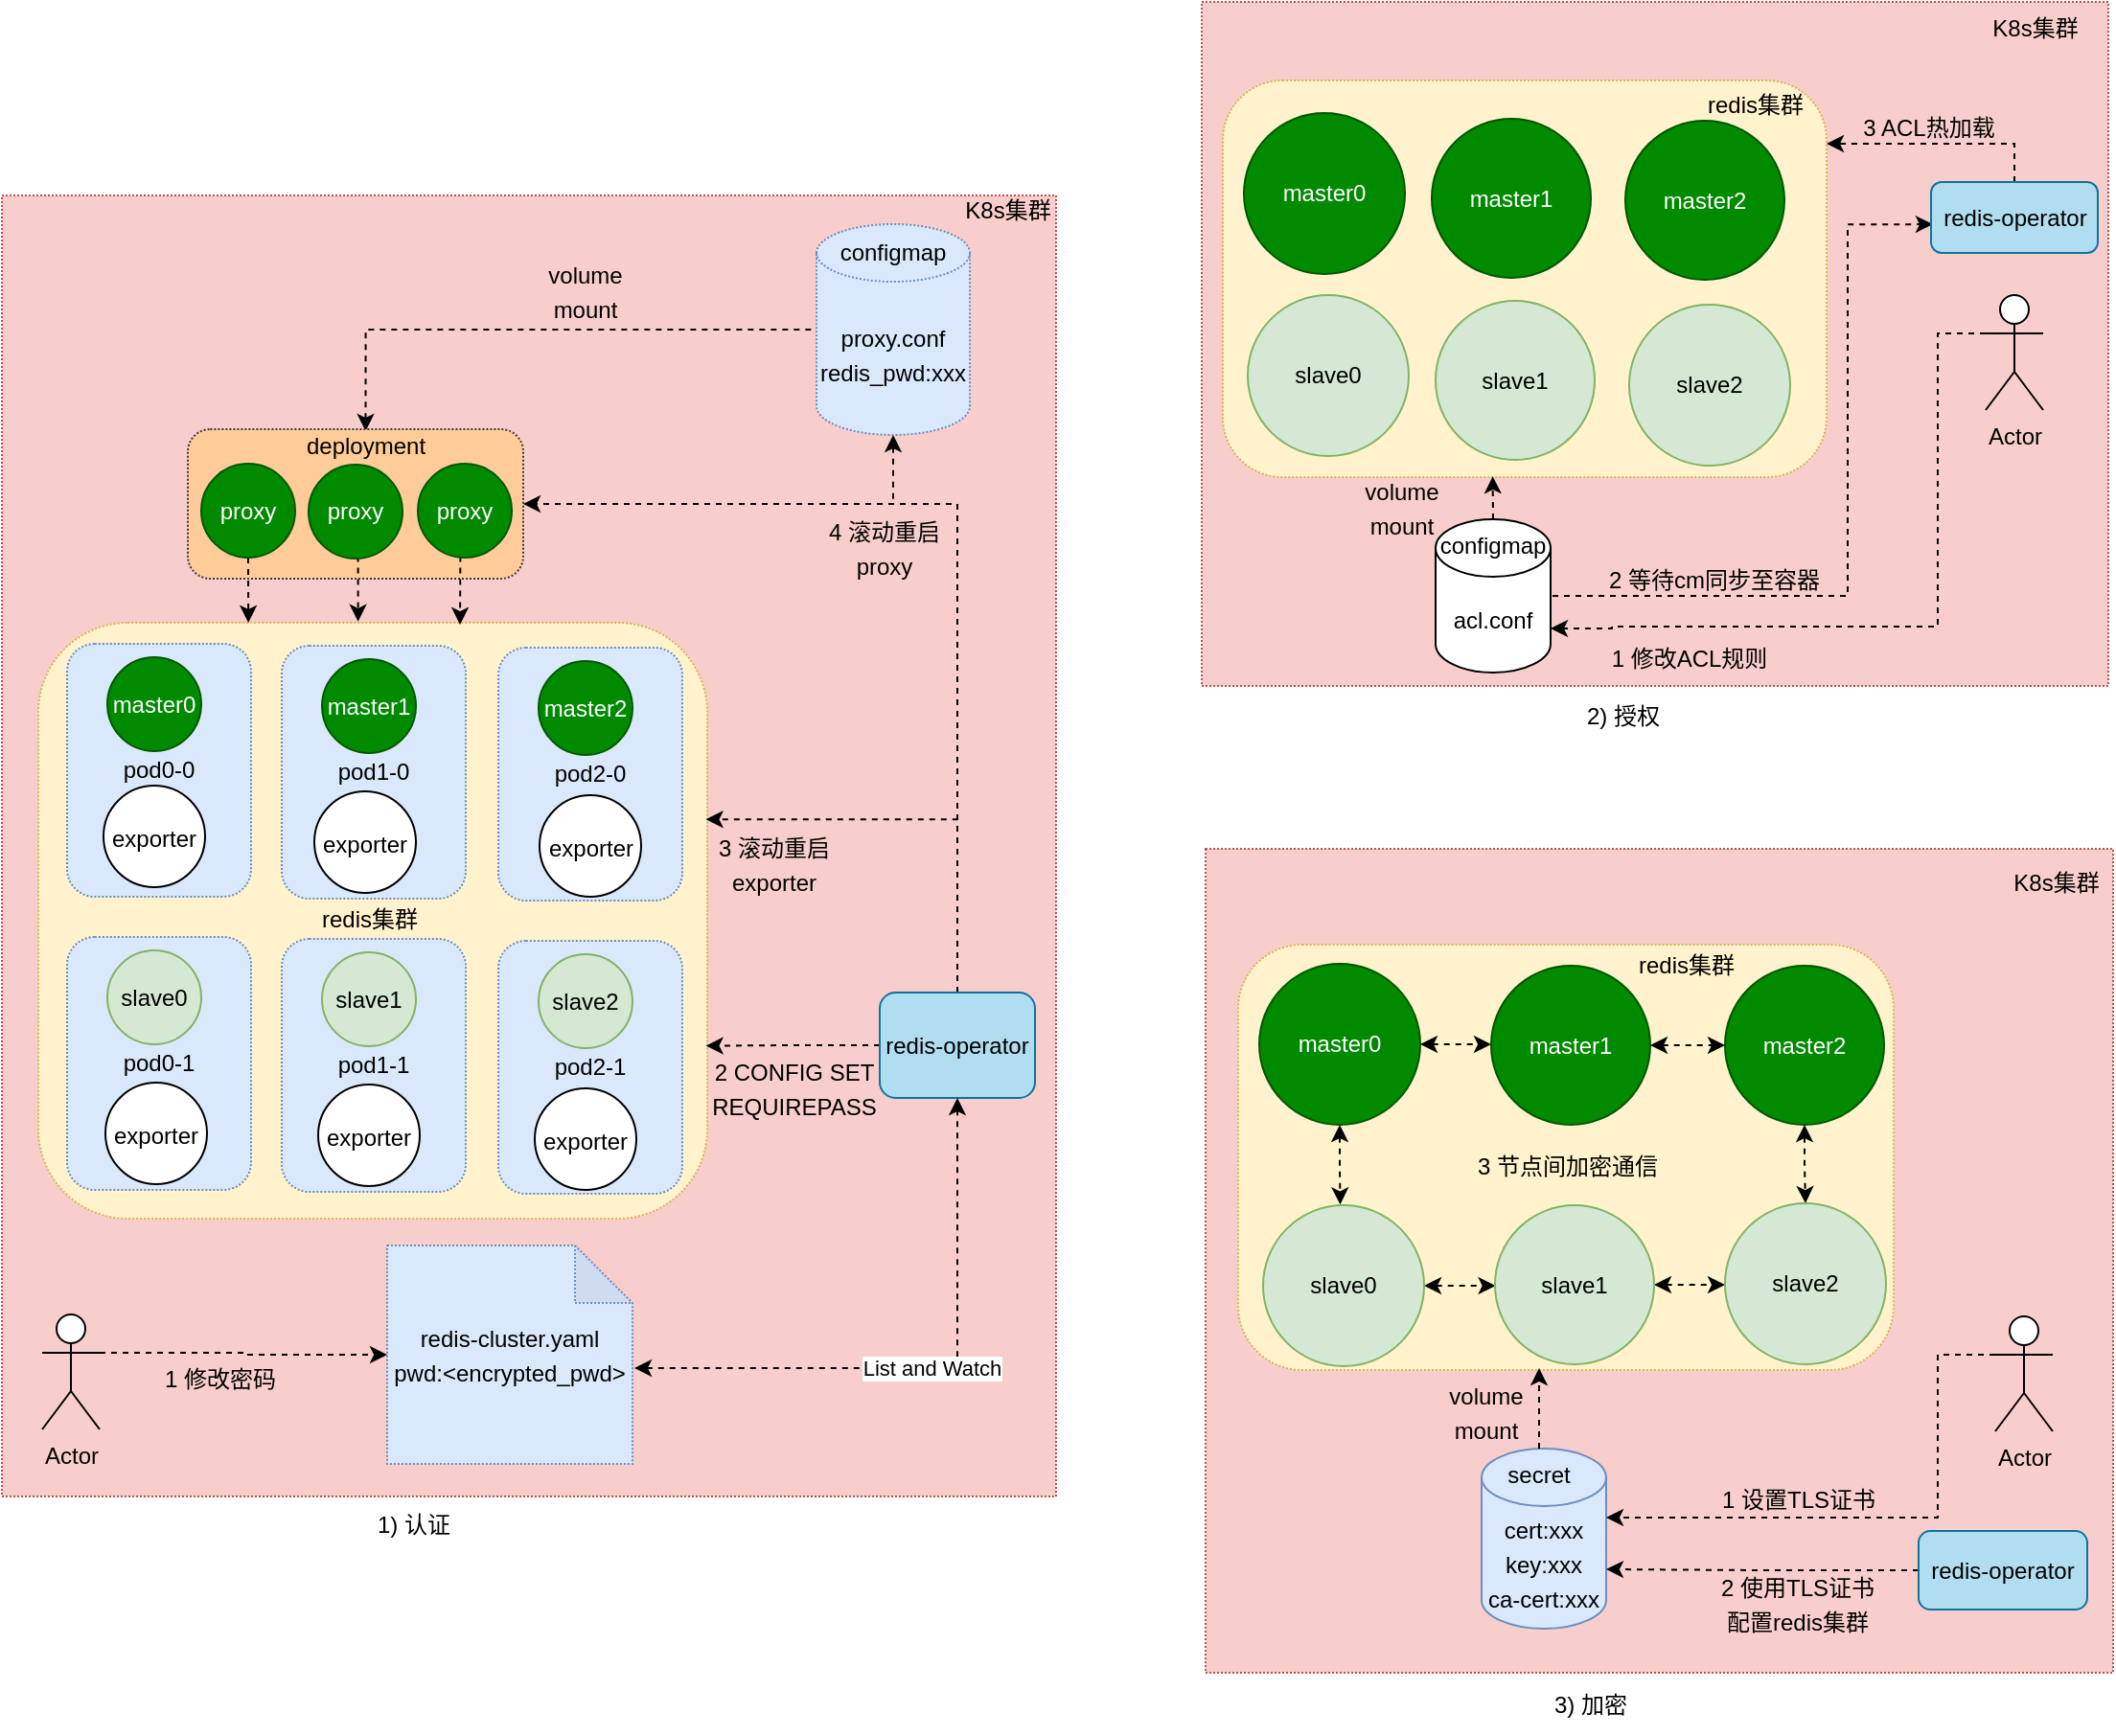 <mxfile version="21.6.2" type="github">
  <diagram id="rYdwiMb5jvszhZctyrXV" name="第 1 页">
    <mxGraphModel dx="4370" dy="2555" grid="0" gridSize="10" guides="1" tooltips="1" connect="1" arrows="1" fold="1" page="0" pageScale="1" pageWidth="1920" pageHeight="1200" math="0" shadow="0">
      <root>
        <mxCell id="0" />
        <mxCell id="1" parent="0" />
        <mxCell id="fc0Et_haitifpb5bSG0c-15" value="" style="rounded=0;whiteSpace=wrap;html=1;fillColor=#f8cecc;dashed=1;dashPattern=1 1;strokeColor=#b85450;" parent="1" vertex="1">
          <mxGeometry x="646" y="289" width="550" height="679" as="geometry" />
        </mxCell>
        <mxCell id="UUUI14ZKRIE0cY6bywck-4" style="edgeStyle=orthogonalEdgeStyle;rounded=0;orthogonalLoop=1;jettySize=auto;html=1;exitX=0.5;exitY=0;exitDx=0;exitDy=0;entryX=0;entryY=0.5;entryDx=0;entryDy=0;entryPerimeter=0;dashed=1;startArrow=classic;startFill=1;endArrow=none;endFill=0;" parent="1" source="CZOD9MttlhJFFi8Qf4Fr-37" target="UUUI14ZKRIE0cY6bywck-2" edge="1">
          <mxGeometry relative="1" as="geometry" />
        </mxCell>
        <mxCell id="CZOD9MttlhJFFi8Qf4Fr-35" value="" style="rounded=1;whiteSpace=wrap;html=1;dashed=1;dashPattern=1 1;fillColor=#ffcc99;strokeColor=#36393d;" parent="1" vertex="1">
          <mxGeometry x="743" y="411" width="175" height="78" as="geometry" />
        </mxCell>
        <mxCell id="fc0Et_haitifpb5bSG0c-1" value="" style="rounded=1;whiteSpace=wrap;html=1;dashed=1;dashPattern=1 1;fillColor=#fff2cc;strokeColor=#d6b656;" parent="1" vertex="1">
          <mxGeometry x="665" y="512" width="349" height="311" as="geometry" />
        </mxCell>
        <mxCell id="CZOD9MttlhJFFi8Qf4Fr-2" value="pod0-0" style="rounded=1;whiteSpace=wrap;html=1;fillColor=#dae8fc;dashed=1;dashPattern=1 1;strokeColor=#6c8ebf;" parent="1" vertex="1">
          <mxGeometry x="680" y="523" width="96" height="132" as="geometry" />
        </mxCell>
        <mxCell id="fc0Et_haitifpb5bSG0c-2" value="master0" style="ellipse;whiteSpace=wrap;html=1;aspect=fixed;fillColor=#008a00;fontColor=#ffffff;strokeColor=#005700;" parent="1" vertex="1">
          <mxGeometry x="701" y="530" width="49" height="49" as="geometry" />
        </mxCell>
        <mxCell id="fc0Et_haitifpb5bSG0c-16" value="K8s集群" style="text;html=1;strokeColor=none;fillColor=none;align=center;verticalAlign=middle;whiteSpace=wrap;rounded=0;dashed=1;" parent="1" vertex="1">
          <mxGeometry x="1141" y="282" width="60" height="30" as="geometry" />
        </mxCell>
        <mxCell id="k7kp1MV-_mNu26BSV135-80" value="redis集群" style="text;html=1;strokeColor=none;fillColor=none;align=center;verticalAlign=middle;whiteSpace=wrap;rounded=0;dashed=1;dashPattern=1 1;" parent="1" vertex="1">
          <mxGeometry x="800.75" y="653" width="74.25" height="27" as="geometry" />
        </mxCell>
        <mxCell id="CZOD9MttlhJFFi8Qf4Fr-42" style="edgeStyle=orthogonalEdgeStyle;rounded=0;orthogonalLoop=1;jettySize=auto;html=1;exitX=1;exitY=0.333;exitDx=0;exitDy=0;exitPerimeter=0;entryX=0;entryY=0.5;entryDx=0;entryDy=0;entryPerimeter=0;dashed=1;" parent="1" source="YecgM4xgUUCfINCVM_Nl-14" target="CZOD9MttlhJFFi8Qf4Fr-21" edge="1">
          <mxGeometry relative="1" as="geometry" />
        </mxCell>
        <mxCell id="YecgM4xgUUCfINCVM_Nl-14" value="Actor" style="shape=umlActor;verticalLabelPosition=bottom;verticalAlign=top;html=1;outlineConnect=0;" parent="1" vertex="1">
          <mxGeometry x="667" y="873" width="30" height="60" as="geometry" />
        </mxCell>
        <mxCell id="YecgM4xgUUCfINCVM_Nl-19" value="&lt;p style=&quot;line-height: 150%;&quot;&gt;1 修改密码&lt;/p&gt;" style="text;html=1;strokeColor=none;fillColor=none;align=center;verticalAlign=middle;whiteSpace=wrap;rounded=0;" parent="1" vertex="1">
          <mxGeometry x="710" y="896" width="99.5" height="20" as="geometry" />
        </mxCell>
        <mxCell id="CZOD9MttlhJFFi8Qf4Fr-27" style="edgeStyle=orthogonalEdgeStyle;rounded=0;orthogonalLoop=1;jettySize=auto;html=1;exitX=0;exitY=0.5;exitDx=0;exitDy=0;entryX=0.998;entryY=0.71;entryDx=0;entryDy=0;entryPerimeter=0;dashed=1;" parent="1" source="YecgM4xgUUCfINCVM_Nl-21" target="fc0Et_haitifpb5bSG0c-1" edge="1">
          <mxGeometry relative="1" as="geometry" />
        </mxCell>
        <mxCell id="CZOD9MttlhJFFi8Qf4Fr-28" style="edgeStyle=orthogonalEdgeStyle;rounded=0;orthogonalLoop=1;jettySize=auto;html=1;exitX=0.5;exitY=0;exitDx=0;exitDy=0;entryX=0.998;entryY=0.33;entryDx=0;entryDy=0;entryPerimeter=0;dashed=1;" parent="1" source="YecgM4xgUUCfINCVM_Nl-21" target="fc0Et_haitifpb5bSG0c-1" edge="1">
          <mxGeometry relative="1" as="geometry" />
        </mxCell>
        <mxCell id="CZOD9MttlhJFFi8Qf4Fr-41" style="edgeStyle=orthogonalEdgeStyle;rounded=0;orthogonalLoop=1;jettySize=auto;html=1;exitX=0.5;exitY=0;exitDx=0;exitDy=0;entryX=1;entryY=0.5;entryDx=0;entryDy=0;dashed=1;" parent="1" source="YecgM4xgUUCfINCVM_Nl-21" target="CZOD9MttlhJFFi8Qf4Fr-35" edge="1">
          <mxGeometry relative="1" as="geometry" />
        </mxCell>
        <mxCell id="YecgM4xgUUCfINCVM_Nl-21" value="redis-operator" style="rounded=1;whiteSpace=wrap;html=1;fillColor=#b1ddf0;strokeColor=#10739e;" parent="1" vertex="1">
          <mxGeometry x="1104" y="705" width="81" height="55" as="geometry" />
        </mxCell>
        <mxCell id="YecgM4xgUUCfINCVM_Nl-28" style="edgeStyle=orthogonalEdgeStyle;rounded=0;orthogonalLoop=1;jettySize=auto;html=1;exitX=0.5;exitY=1;exitDx=0;exitDy=0;dashed=1;" parent="1" edge="1">
          <mxGeometry relative="1" as="geometry">
            <mxPoint x="785.5" y="918" as="sourcePoint" />
            <mxPoint x="785.5" y="918" as="targetPoint" />
          </mxGeometry>
        </mxCell>
        <mxCell id="CZOD9MttlhJFFi8Qf4Fr-1" value="&lt;p style=&quot;line-height: 150%;&quot;&gt;exporter&lt;/p&gt;" style="ellipse;whiteSpace=wrap;html=1;aspect=fixed;" parent="1" vertex="1">
          <mxGeometry x="699" y="597" width="53" height="53" as="geometry" />
        </mxCell>
        <mxCell id="CZOD9MttlhJFFi8Qf4Fr-6" value="pod0-1" style="rounded=1;whiteSpace=wrap;html=1;fillColor=#dae8fc;dashed=1;dashPattern=1 1;strokeColor=#6c8ebf;" parent="1" vertex="1">
          <mxGeometry x="680" y="676" width="96" height="132" as="geometry" />
        </mxCell>
        <mxCell id="CZOD9MttlhJFFi8Qf4Fr-7" value="slave0" style="ellipse;whiteSpace=wrap;html=1;aspect=fixed;fillColor=#d5e8d4;strokeColor=#82b366;" parent="1" vertex="1">
          <mxGeometry x="701" y="683" width="49" height="49" as="geometry" />
        </mxCell>
        <mxCell id="CZOD9MttlhJFFi8Qf4Fr-8" value="&lt;p style=&quot;line-height: 150%;&quot;&gt;exporter&lt;br&gt;&lt;/p&gt;" style="ellipse;whiteSpace=wrap;html=1;aspect=fixed;" parent="1" vertex="1">
          <mxGeometry x="700" y="752" width="53" height="53" as="geometry" />
        </mxCell>
        <mxCell id="CZOD9MttlhJFFi8Qf4Fr-9" value="pod1-0" style="rounded=1;whiteSpace=wrap;html=1;fillColor=#dae8fc;dashed=1;dashPattern=1 1;strokeColor=#6c8ebf;" parent="1" vertex="1">
          <mxGeometry x="792" y="524" width="96" height="132" as="geometry" />
        </mxCell>
        <mxCell id="CZOD9MttlhJFFi8Qf4Fr-10" value="master1" style="ellipse;whiteSpace=wrap;html=1;aspect=fixed;fillColor=#008a00;fontColor=#ffffff;strokeColor=#005700;" parent="1" vertex="1">
          <mxGeometry x="813" y="531" width="49" height="49" as="geometry" />
        </mxCell>
        <mxCell id="CZOD9MttlhJFFi8Qf4Fr-11" value="&lt;p style=&quot;line-height: 150%;&quot;&gt;exporter&lt;br&gt;&lt;/p&gt;" style="ellipse;whiteSpace=wrap;html=1;aspect=fixed;" parent="1" vertex="1">
          <mxGeometry x="809" y="600" width="53" height="53" as="geometry" />
        </mxCell>
        <mxCell id="CZOD9MttlhJFFi8Qf4Fr-12" value="pod1-1" style="rounded=1;whiteSpace=wrap;html=1;fillColor=#dae8fc;dashed=1;dashPattern=1 1;strokeColor=#6c8ebf;" parent="1" vertex="1">
          <mxGeometry x="792" y="677" width="96" height="132" as="geometry" />
        </mxCell>
        <mxCell id="CZOD9MttlhJFFi8Qf4Fr-13" value="slave1" style="ellipse;whiteSpace=wrap;html=1;aspect=fixed;fillColor=#d5e8d4;strokeColor=#82b366;" parent="1" vertex="1">
          <mxGeometry x="813" y="684" width="49" height="49" as="geometry" />
        </mxCell>
        <mxCell id="CZOD9MttlhJFFi8Qf4Fr-14" value="&lt;p style=&quot;line-height: 150%;&quot;&gt;exporter&lt;br&gt;&lt;/p&gt;" style="ellipse;whiteSpace=wrap;html=1;aspect=fixed;" parent="1" vertex="1">
          <mxGeometry x="811" y="753" width="53" height="53" as="geometry" />
        </mxCell>
        <mxCell id="CZOD9MttlhJFFi8Qf4Fr-15" value="pod2-0" style="rounded=1;whiteSpace=wrap;html=1;fillColor=#dae8fc;dashed=1;dashPattern=1 1;strokeColor=#6c8ebf;" parent="1" vertex="1">
          <mxGeometry x="905" y="525" width="96" height="132" as="geometry" />
        </mxCell>
        <mxCell id="CZOD9MttlhJFFi8Qf4Fr-16" value="master2" style="ellipse;whiteSpace=wrap;html=1;aspect=fixed;fillColor=#008a00;fontColor=#ffffff;strokeColor=#005700;" parent="1" vertex="1">
          <mxGeometry x="926" y="532" width="49" height="49" as="geometry" />
        </mxCell>
        <mxCell id="CZOD9MttlhJFFi8Qf4Fr-17" value="&lt;p style=&quot;line-height: 150%;&quot;&gt;exporter&lt;br&gt;&lt;/p&gt;" style="ellipse;whiteSpace=wrap;html=1;aspect=fixed;" parent="1" vertex="1">
          <mxGeometry x="926.5" y="602" width="53" height="53" as="geometry" />
        </mxCell>
        <mxCell id="CZOD9MttlhJFFi8Qf4Fr-18" value="pod2-1" style="rounded=1;whiteSpace=wrap;html=1;fillColor=#dae8fc;dashed=1;dashPattern=1 1;strokeColor=#6c8ebf;" parent="1" vertex="1">
          <mxGeometry x="905" y="678" width="96" height="132" as="geometry" />
        </mxCell>
        <mxCell id="CZOD9MttlhJFFi8Qf4Fr-19" value="slave2" style="ellipse;whiteSpace=wrap;html=1;aspect=fixed;fillColor=#d5e8d4;strokeColor=#82b366;" parent="1" vertex="1">
          <mxGeometry x="926" y="685" width="49" height="49" as="geometry" />
        </mxCell>
        <mxCell id="CZOD9MttlhJFFi8Qf4Fr-20" value="&lt;p style=&quot;line-height: 150%;&quot;&gt;exporter&lt;br&gt;&lt;/p&gt;" style="ellipse;whiteSpace=wrap;html=1;aspect=fixed;" parent="1" vertex="1">
          <mxGeometry x="924" y="755" width="53" height="53" as="geometry" />
        </mxCell>
        <mxCell id="CZOD9MttlhJFFi8Qf4Fr-46" value="List and Watch" style="edgeStyle=orthogonalEdgeStyle;rounded=0;orthogonalLoop=1;jettySize=auto;html=1;exitX=1.008;exitY=0.561;exitDx=0;exitDy=0;exitPerimeter=0;entryX=0.5;entryY=1;entryDx=0;entryDy=0;startArrow=classic;startFill=1;dashed=1;" parent="1" source="CZOD9MttlhJFFi8Qf4Fr-21" target="YecgM4xgUUCfINCVM_Nl-21" edge="1">
          <mxGeometry relative="1" as="geometry" />
        </mxCell>
        <mxCell id="CZOD9MttlhJFFi8Qf4Fr-21" value="&lt;p style=&quot;line-height: 150%;&quot;&gt;redis-cluster&lt;span style=&quot;background-color: initial;&quot;&gt;.yaml&lt;br&gt;&lt;/span&gt;&lt;span style=&quot;background-color: initial;&quot;&gt;pwd:&amp;lt;encrypted_pwd&amp;gt;&lt;/span&gt;&lt;span style=&quot;background-color: initial;&quot;&gt;&lt;br&gt;&lt;/span&gt;&lt;/p&gt;" style="shape=note;whiteSpace=wrap;html=1;backgroundOutline=1;darkOpacity=0.05;dashed=1;dashPattern=1 1;fillColor=#dae8fc;strokeColor=#6c8ebf;" parent="1" vertex="1">
          <mxGeometry x="847" y="837" width="128" height="114" as="geometry" />
        </mxCell>
        <mxCell id="CZOD9MttlhJFFi8Qf4Fr-24" value="&lt;p style=&quot;line-height: 150%;&quot;&gt;3 滚动重启&lt;span style=&quot;background-color: initial;&quot;&gt;exporter&lt;/span&gt;&lt;/p&gt;" style="text;html=1;strokeColor=none;fillColor=none;align=center;verticalAlign=middle;whiteSpace=wrap;rounded=0;" parent="1" vertex="1">
          <mxGeometry x="1014" y="623" width="70" height="30" as="geometry" />
        </mxCell>
        <mxCell id="CZOD9MttlhJFFi8Qf4Fr-25" value="&lt;p style=&quot;line-height: 150%;&quot;&gt;4 滚动重启proxy&lt;/p&gt;" style="text;html=1;strokeColor=none;fillColor=none;align=center;verticalAlign=middle;whiteSpace=wrap;rounded=0;" parent="1" vertex="1">
          <mxGeometry x="1068" y="454" width="77" height="38" as="geometry" />
        </mxCell>
        <mxCell id="CZOD9MttlhJFFi8Qf4Fr-33" style="edgeStyle=orthogonalEdgeStyle;rounded=0;orthogonalLoop=1;jettySize=auto;html=1;exitX=0.5;exitY=1;exitDx=0;exitDy=0;entryX=0.478;entryY=-0.002;entryDx=0;entryDy=0;entryPerimeter=0;dashed=1;" parent="1" source="CZOD9MttlhJFFi8Qf4Fr-29" target="fc0Et_haitifpb5bSG0c-1" edge="1">
          <mxGeometry relative="1" as="geometry" />
        </mxCell>
        <mxCell id="CZOD9MttlhJFFi8Qf4Fr-29" value="proxy" style="ellipse;whiteSpace=wrap;html=1;aspect=fixed;fillColor=#008a00;fontColor=#ffffff;strokeColor=#005700;" parent="1" vertex="1">
          <mxGeometry x="806" y="429.5" width="49" height="49" as="geometry" />
        </mxCell>
        <mxCell id="CZOD9MttlhJFFi8Qf4Fr-34" style="edgeStyle=orthogonalEdgeStyle;rounded=0;orthogonalLoop=1;jettySize=auto;html=1;exitX=0.453;exitY=0.985;exitDx=0;exitDy=0;dashed=1;exitPerimeter=0;" parent="1" source="CZOD9MttlhJFFi8Qf4Fr-30" edge="1">
          <mxGeometry relative="1" as="geometry">
            <mxPoint x="885" y="513" as="targetPoint" />
            <Array as="points">
              <mxPoint x="885" y="477" />
            </Array>
          </mxGeometry>
        </mxCell>
        <mxCell id="CZOD9MttlhJFFi8Qf4Fr-30" value="proxy" style="ellipse;whiteSpace=wrap;html=1;aspect=fixed;fillColor=#008a00;fontColor=#ffffff;strokeColor=#005700;" parent="1" vertex="1">
          <mxGeometry x="863" y="429" width="49" height="49" as="geometry" />
        </mxCell>
        <mxCell id="CZOD9MttlhJFFi8Qf4Fr-32" style="edgeStyle=orthogonalEdgeStyle;rounded=0;orthogonalLoop=1;jettySize=auto;html=1;exitX=0.5;exitY=1;exitDx=0;exitDy=0;entryX=0.314;entryY=0;entryDx=0;entryDy=0;dashed=1;entryPerimeter=0;" parent="1" source="CZOD9MttlhJFFi8Qf4Fr-31" target="fc0Et_haitifpb5bSG0c-1" edge="1">
          <mxGeometry relative="1" as="geometry" />
        </mxCell>
        <mxCell id="CZOD9MttlhJFFi8Qf4Fr-31" value="proxy" style="ellipse;whiteSpace=wrap;html=1;aspect=fixed;fillColor=#008a00;fontColor=#ffffff;strokeColor=#005700;" parent="1" vertex="1">
          <mxGeometry x="750" y="429" width="49" height="49" as="geometry" />
        </mxCell>
        <mxCell id="CZOD9MttlhJFFi8Qf4Fr-37" value="deployment" style="text;html=1;strokeColor=none;fillColor=none;align=center;verticalAlign=middle;whiteSpace=wrap;rounded=0;dashed=1;dashPattern=1 1;" parent="1" vertex="1">
          <mxGeometry x="803.75" y="412" width="64" height="15" as="geometry" />
        </mxCell>
        <mxCell id="CZOD9MttlhJFFi8Qf4Fr-45" value="&lt;p style=&quot;line-height: 150%;&quot;&gt;2 CONFIG SET REQUIREPASS&lt;/p&gt;" style="text;html=1;strokeColor=none;fillColor=none;align=center;verticalAlign=middle;whiteSpace=wrap;rounded=0;dashed=1;dashPattern=1 1;" parent="1" vertex="1">
          <mxGeometry x="1020.5" y="740" width="77" height="30" as="geometry" />
        </mxCell>
        <mxCell id="5SQXjjF51jTGpoGu6OEJ-2" style="edgeStyle=orthogonalEdgeStyle;rounded=0;orthogonalLoop=1;jettySize=auto;html=1;exitX=0.5;exitY=1;exitDx=0;exitDy=0;exitPerimeter=0;startArrow=classic;startFill=1;endArrow=none;endFill=0;dashed=1;" parent="1" source="UUUI14ZKRIE0cY6bywck-2" edge="1">
          <mxGeometry relative="1" as="geometry">
            <mxPoint x="1111" y="450" as="targetPoint" />
          </mxGeometry>
        </mxCell>
        <mxCell id="UUUI14ZKRIE0cY6bywck-2" value="&lt;p style=&quot;line-height: 150%;&quot;&gt;proxy.conf&lt;br&gt;redis_pwd:xxx&lt;/p&gt;" style="shape=cylinder3;whiteSpace=wrap;html=1;boundedLbl=1;backgroundOutline=1;size=15;dashed=1;dashPattern=1 1;fillColor=#dae8fc;strokeColor=#6c8ebf;" parent="1" vertex="1">
          <mxGeometry x="1071" y="304" width="80" height="110" as="geometry" />
        </mxCell>
        <mxCell id="UUUI14ZKRIE0cY6bywck-3" value="configmap" style="text;html=1;strokeColor=none;fillColor=none;align=center;verticalAlign=middle;whiteSpace=wrap;rounded=0;dashed=1;dashPattern=1 1;" parent="1" vertex="1">
          <mxGeometry x="1081" y="304" width="60" height="30" as="geometry" />
        </mxCell>
        <mxCell id="38dAJzNNcOp86LS3GkPb-2" value="" style="rounded=0;whiteSpace=wrap;html=1;fillColor=#f8cecc;dashed=1;dashPattern=1 1;strokeColor=#b85450;" vertex="1" parent="1">
          <mxGeometry x="1272" y="188" width="473" height="357" as="geometry" />
        </mxCell>
        <mxCell id="38dAJzNNcOp86LS3GkPb-3" value="" style="rounded=1;whiteSpace=wrap;html=1;dashed=1;dashPattern=1 1;fillColor=#fff2cc;strokeColor=#d6b656;" vertex="1" parent="1">
          <mxGeometry x="1283" y="229" width="315" height="207" as="geometry" />
        </mxCell>
        <mxCell id="38dAJzNNcOp86LS3GkPb-4" value="master0" style="ellipse;whiteSpace=wrap;html=1;aspect=fixed;fillColor=#008a00;fontColor=#ffffff;strokeColor=#005700;" vertex="1" parent="1">
          <mxGeometry x="1294" y="246" width="84" height="84" as="geometry" />
        </mxCell>
        <mxCell id="38dAJzNNcOp86LS3GkPb-5" value="slave0&lt;br&gt;" style="ellipse;whiteSpace=wrap;html=1;aspect=fixed;fillColor=#d5e8d4;strokeColor=#82b366;" vertex="1" parent="1">
          <mxGeometry x="1296" y="341" width="84" height="84" as="geometry" />
        </mxCell>
        <mxCell id="38dAJzNNcOp86LS3GkPb-6" value="master1&lt;br&gt;" style="ellipse;whiteSpace=wrap;html=1;aspect=fixed;fillColor=#008a00;fontColor=#ffffff;strokeColor=#005700;" vertex="1" parent="1">
          <mxGeometry x="1392" y="249" width="83" height="83" as="geometry" />
        </mxCell>
        <mxCell id="38dAJzNNcOp86LS3GkPb-7" value="slave1&lt;br&gt;" style="ellipse;whiteSpace=wrap;html=1;aspect=fixed;fillColor=#d5e8d4;strokeColor=#82b366;" vertex="1" parent="1">
          <mxGeometry x="1394" y="344" width="83" height="83" as="geometry" />
        </mxCell>
        <mxCell id="38dAJzNNcOp86LS3GkPb-8" value="master2&lt;br&gt;" style="ellipse;whiteSpace=wrap;html=1;aspect=fixed;fillColor=#008a00;fontColor=#ffffff;strokeColor=#005700;" vertex="1" parent="1">
          <mxGeometry x="1493" y="250" width="83" height="83" as="geometry" />
        </mxCell>
        <mxCell id="38dAJzNNcOp86LS3GkPb-9" value="slave2&lt;br&gt;" style="ellipse;whiteSpace=wrap;html=1;aspect=fixed;fillColor=#d5e8d4;strokeColor=#82b366;" vertex="1" parent="1">
          <mxGeometry x="1495" y="346" width="84" height="84" as="geometry" />
        </mxCell>
        <mxCell id="38dAJzNNcOp86LS3GkPb-10" value="K8s集群" style="text;html=1;strokeColor=none;fillColor=none;align=center;verticalAlign=middle;whiteSpace=wrap;rounded=0;dashed=1;" vertex="1" parent="1">
          <mxGeometry x="1677" y="187" width="60" height="30" as="geometry" />
        </mxCell>
        <mxCell id="38dAJzNNcOp86LS3GkPb-11" value="redis集群" style="text;html=1;strokeColor=none;fillColor=none;align=center;verticalAlign=middle;whiteSpace=wrap;rounded=0;dashed=1;dashPattern=1 1;" vertex="1" parent="1">
          <mxGeometry x="1531" y="227" width="60" height="30" as="geometry" />
        </mxCell>
        <mxCell id="38dAJzNNcOp86LS3GkPb-18" style="edgeStyle=orthogonalEdgeStyle;rounded=0;orthogonalLoop=1;jettySize=auto;html=1;exitX=1;exitY=0.5;exitDx=0;exitDy=0;exitPerimeter=0;entryX=0.011;entryY=0.596;entryDx=0;entryDy=0;dashed=1;entryPerimeter=0;" edge="1" parent="1" target="38dAJzNNcOp86LS3GkPb-26">
          <mxGeometry relative="1" as="geometry">
            <Array as="points">
              <mxPoint x="1609" y="498" />
              <mxPoint x="1609" y="304" />
            </Array>
            <mxPoint x="1431" y="497.97" as="sourcePoint" />
            <mxPoint x="1621" y="247.97" as="targetPoint" />
          </mxGeometry>
        </mxCell>
        <mxCell id="38dAJzNNcOp86LS3GkPb-19" value="acl.conf" style="shape=cylinder3;whiteSpace=wrap;html=1;boundedLbl=1;backgroundOutline=1;size=15;" vertex="1" parent="1">
          <mxGeometry x="1394" y="458" width="60" height="80" as="geometry" />
        </mxCell>
        <mxCell id="38dAJzNNcOp86LS3GkPb-35" style="edgeStyle=orthogonalEdgeStyle;rounded=0;orthogonalLoop=1;jettySize=auto;html=1;exitX=0.5;exitY=0;exitDx=0;exitDy=0;entryX=0.447;entryY=0.998;entryDx=0;entryDy=0;entryPerimeter=0;dashed=1;" edge="1" parent="1" source="38dAJzNNcOp86LS3GkPb-21" target="38dAJzNNcOp86LS3GkPb-3">
          <mxGeometry relative="1" as="geometry" />
        </mxCell>
        <mxCell id="38dAJzNNcOp86LS3GkPb-21" value="configmap" style="text;html=1;strokeColor=none;fillColor=none;align=center;verticalAlign=middle;whiteSpace=wrap;rounded=0;" vertex="1" parent="1">
          <mxGeometry x="1398" y="458" width="52" height="28" as="geometry" />
        </mxCell>
        <mxCell id="38dAJzNNcOp86LS3GkPb-22" style="edgeStyle=orthogonalEdgeStyle;rounded=0;orthogonalLoop=1;jettySize=auto;html=1;exitX=0;exitY=0.333;exitDx=0;exitDy=0;exitPerimeter=0;entryX=1;entryY=1;entryDx=0;entryDy=-15;entryPerimeter=0;dashed=1;" edge="1" parent="1" source="38dAJzNNcOp86LS3GkPb-23">
          <mxGeometry relative="1" as="geometry">
            <Array as="points">
              <mxPoint x="1656" y="361" />
              <mxPoint x="1656" y="514" />
              <mxPoint x="1486" y="514" />
            </Array>
            <mxPoint x="1681" y="353" as="sourcePoint" />
            <mxPoint x="1454" y="515" as="targetPoint" />
          </mxGeometry>
        </mxCell>
        <mxCell id="38dAJzNNcOp86LS3GkPb-23" value="Actor" style="shape=umlActor;verticalLabelPosition=bottom;verticalAlign=top;html=1;outlineConnect=0;" vertex="1" parent="1">
          <mxGeometry x="1681" y="341" width="30" height="60" as="geometry" />
        </mxCell>
        <mxCell id="38dAJzNNcOp86LS3GkPb-24" value="&lt;p style=&quot;line-height: 150%;&quot;&gt;1 修改ACL规则&lt;/p&gt;" style="text;html=1;strokeColor=none;fillColor=none;align=center;verticalAlign=middle;whiteSpace=wrap;rounded=0;" vertex="1" parent="1">
          <mxGeometry x="1475" y="515" width="103" height="30" as="geometry" />
        </mxCell>
        <mxCell id="38dAJzNNcOp86LS3GkPb-25" style="edgeStyle=orthogonalEdgeStyle;rounded=0;orthogonalLoop=1;jettySize=auto;html=1;exitX=0.5;exitY=0;exitDx=0;exitDy=0;dashed=1;" edge="1" parent="1" source="38dAJzNNcOp86LS3GkPb-26" target="38dAJzNNcOp86LS3GkPb-3">
          <mxGeometry relative="1" as="geometry">
            <Array as="points">
              <mxPoint x="1696" y="262" />
            </Array>
          </mxGeometry>
        </mxCell>
        <mxCell id="38dAJzNNcOp86LS3GkPb-26" value="redis-operator" style="rounded=1;whiteSpace=wrap;html=1;fillColor=#b1ddf0;strokeColor=#10739e;" vertex="1" parent="1">
          <mxGeometry x="1652.5" y="282" width="87" height="37" as="geometry" />
        </mxCell>
        <mxCell id="38dAJzNNcOp86LS3GkPb-27" value="&lt;p style=&quot;line-height: 150%;&quot;&gt;2 等待cm同步至容器&lt;/p&gt;" style="text;html=1;strokeColor=none;fillColor=none;align=center;verticalAlign=middle;whiteSpace=wrap;rounded=0;" vertex="1" parent="1">
          <mxGeometry x="1481" y="474" width="117" height="30" as="geometry" />
        </mxCell>
        <mxCell id="38dAJzNNcOp86LS3GkPb-31" style="edgeStyle=orthogonalEdgeStyle;rounded=0;orthogonalLoop=1;jettySize=auto;html=1;exitX=0.5;exitY=1;exitDx=0;exitDy=0;dashed=1;" edge="1" parent="1">
          <mxGeometry relative="1" as="geometry">
            <mxPoint x="1345" y="531.0" as="sourcePoint" />
            <mxPoint x="1345" y="531.0" as="targetPoint" />
          </mxGeometry>
        </mxCell>
        <mxCell id="38dAJzNNcOp86LS3GkPb-33" value="&lt;p style=&quot;line-height: 150%;&quot;&gt;3 ACL热加载&lt;/p&gt;" style="text;html=1;strokeColor=none;fillColor=none;align=center;verticalAlign=middle;whiteSpace=wrap;rounded=0;" vertex="1" parent="1">
          <mxGeometry x="1612" y="240" width="79" height="26" as="geometry" />
        </mxCell>
        <mxCell id="38dAJzNNcOp86LS3GkPb-37" value="" style="rounded=0;whiteSpace=wrap;html=1;fillColor=#f8cecc;dashed=1;dashPattern=1 1;strokeColor=#b85450;" vertex="1" parent="1">
          <mxGeometry x="1274" y="630" width="473.5" height="430" as="geometry" />
        </mxCell>
        <mxCell id="38dAJzNNcOp86LS3GkPb-38" value="" style="rounded=1;whiteSpace=wrap;html=1;dashed=1;dashPattern=1 1;fillColor=#fff2cc;strokeColor=#d6b656;" vertex="1" parent="1">
          <mxGeometry x="1291" y="680" width="342" height="222" as="geometry" />
        </mxCell>
        <mxCell id="38dAJzNNcOp86LS3GkPb-80" style="edgeStyle=orthogonalEdgeStyle;rounded=0;orthogonalLoop=1;jettySize=auto;html=1;exitX=0.5;exitY=1;exitDx=0;exitDy=0;entryX=0.479;entryY=-0.004;entryDx=0;entryDy=0;entryPerimeter=0;startArrow=classic;startFill=1;dashed=1;" edge="1" parent="1" source="38dAJzNNcOp86LS3GkPb-39" target="38dAJzNNcOp86LS3GkPb-40">
          <mxGeometry relative="1" as="geometry" />
        </mxCell>
        <mxCell id="38dAJzNNcOp86LS3GkPb-81" style="edgeStyle=orthogonalEdgeStyle;rounded=0;orthogonalLoop=1;jettySize=auto;html=1;exitX=1;exitY=0.5;exitDx=0;exitDy=0;entryX=0;entryY=0.5;entryDx=0;entryDy=0;dashed=1;startArrow=classic;startFill=1;" edge="1" parent="1" source="38dAJzNNcOp86LS3GkPb-39" target="38dAJzNNcOp86LS3GkPb-41">
          <mxGeometry relative="1" as="geometry" />
        </mxCell>
        <mxCell id="38dAJzNNcOp86LS3GkPb-39" value="master0" style="ellipse;whiteSpace=wrap;html=1;aspect=fixed;fillColor=#008a00;fontColor=#ffffff;strokeColor=#005700;" vertex="1" parent="1">
          <mxGeometry x="1302" y="690" width="84" height="84" as="geometry" />
        </mxCell>
        <mxCell id="38dAJzNNcOp86LS3GkPb-84" style="edgeStyle=orthogonalEdgeStyle;rounded=0;orthogonalLoop=1;jettySize=auto;html=1;exitX=1;exitY=0.5;exitDx=0;exitDy=0;entryX=0.004;entryY=0.516;entryDx=0;entryDy=0;entryPerimeter=0;startArrow=classic;startFill=1;dashed=1;" edge="1" parent="1" source="38dAJzNNcOp86LS3GkPb-40" target="38dAJzNNcOp86LS3GkPb-42">
          <mxGeometry relative="1" as="geometry" />
        </mxCell>
        <mxCell id="38dAJzNNcOp86LS3GkPb-40" value="slave0&lt;br&gt;" style="ellipse;whiteSpace=wrap;html=1;aspect=fixed;fillColor=#d5e8d4;strokeColor=#82b366;" vertex="1" parent="1">
          <mxGeometry x="1304" y="816" width="84" height="84" as="geometry" />
        </mxCell>
        <mxCell id="38dAJzNNcOp86LS3GkPb-82" style="edgeStyle=orthogonalEdgeStyle;rounded=0;orthogonalLoop=1;jettySize=auto;html=1;exitX=1;exitY=0.5;exitDx=0;exitDy=0;entryX=0;entryY=0.5;entryDx=0;entryDy=0;startArrow=classic;startFill=1;dashed=1;" edge="1" parent="1" source="38dAJzNNcOp86LS3GkPb-41" target="38dAJzNNcOp86LS3GkPb-43">
          <mxGeometry relative="1" as="geometry" />
        </mxCell>
        <mxCell id="38dAJzNNcOp86LS3GkPb-41" value="master1&lt;br&gt;" style="ellipse;whiteSpace=wrap;html=1;aspect=fixed;fillColor=#008a00;fontColor=#ffffff;strokeColor=#005700;" vertex="1" parent="1">
          <mxGeometry x="1423" y="691" width="83" height="83" as="geometry" />
        </mxCell>
        <mxCell id="38dAJzNNcOp86LS3GkPb-85" style="edgeStyle=orthogonalEdgeStyle;rounded=0;orthogonalLoop=1;jettySize=auto;html=1;exitX=1;exitY=0.5;exitDx=0;exitDy=0;entryX=0;entryY=0.5;entryDx=0;entryDy=0;startArrow=classic;startFill=1;dashed=1;" edge="1" parent="1" source="38dAJzNNcOp86LS3GkPb-42" target="38dAJzNNcOp86LS3GkPb-44">
          <mxGeometry relative="1" as="geometry" />
        </mxCell>
        <mxCell id="38dAJzNNcOp86LS3GkPb-42" value="slave1&lt;br&gt;" style="ellipse;whiteSpace=wrap;html=1;aspect=fixed;fillColor=#d5e8d4;strokeColor=#82b366;" vertex="1" parent="1">
          <mxGeometry x="1425" y="816" width="83" height="83" as="geometry" />
        </mxCell>
        <mxCell id="38dAJzNNcOp86LS3GkPb-83" style="edgeStyle=orthogonalEdgeStyle;rounded=0;orthogonalLoop=1;jettySize=auto;html=1;exitX=0.5;exitY=1;exitDx=0;exitDy=0;entryX=0.5;entryY=0;entryDx=0;entryDy=0;dashed=1;startArrow=classic;startFill=1;" edge="1" parent="1" source="38dAJzNNcOp86LS3GkPb-43" target="38dAJzNNcOp86LS3GkPb-44">
          <mxGeometry relative="1" as="geometry" />
        </mxCell>
        <mxCell id="38dAJzNNcOp86LS3GkPb-43" value="master2&lt;br&gt;" style="ellipse;whiteSpace=wrap;html=1;aspect=fixed;fillColor=#008a00;fontColor=#ffffff;strokeColor=#005700;" vertex="1" parent="1">
          <mxGeometry x="1545" y="691" width="83" height="83" as="geometry" />
        </mxCell>
        <mxCell id="38dAJzNNcOp86LS3GkPb-44" value="slave2&lt;br&gt;" style="ellipse;whiteSpace=wrap;html=1;aspect=fixed;fillColor=#d5e8d4;strokeColor=#82b366;" vertex="1" parent="1">
          <mxGeometry x="1545" y="815" width="84" height="84" as="geometry" />
        </mxCell>
        <mxCell id="38dAJzNNcOp86LS3GkPb-45" value="K8s集群" style="text;html=1;strokeColor=none;fillColor=none;align=center;verticalAlign=middle;whiteSpace=wrap;rounded=0;dashed=1;" vertex="1" parent="1">
          <mxGeometry x="1687.5" y="633" width="60" height="30" as="geometry" />
        </mxCell>
        <mxCell id="38dAJzNNcOp86LS3GkPb-46" value="redis集群" style="text;html=1;strokeColor=none;fillColor=none;align=center;verticalAlign=middle;whiteSpace=wrap;rounded=0;dashed=1;dashPattern=1 1;" vertex="1" parent="1">
          <mxGeometry x="1495" y="676" width="60" height="30" as="geometry" />
        </mxCell>
        <mxCell id="38dAJzNNcOp86LS3GkPb-53" value="&lt;p style=&quot;line-height: 150%;&quot;&gt;cert:xxx&lt;br&gt;key:xxx&lt;br&gt;ca-cert:xxx&lt;/p&gt;" style="shape=cylinder3;whiteSpace=wrap;html=1;boundedLbl=1;backgroundOutline=1;size=15;fillColor=#dae8fc;strokeColor=#6c8ebf;" vertex="1" parent="1">
          <mxGeometry x="1418" y="943" width="65" height="94" as="geometry" />
        </mxCell>
        <mxCell id="38dAJzNNcOp86LS3GkPb-54" value="&lt;p style=&quot;line-height: 150%;&quot;&gt;volume&lt;br&gt;mount &lt;br&gt;&lt;/p&gt;" style="text;html=1;strokeColor=none;fillColor=none;align=center;verticalAlign=middle;whiteSpace=wrap;rounded=0;" vertex="1" parent="1">
          <mxGeometry x="1376" y="909" width="89" height="30" as="geometry" />
        </mxCell>
        <mxCell id="38dAJzNNcOp86LS3GkPb-77" style="edgeStyle=orthogonalEdgeStyle;rounded=0;orthogonalLoop=1;jettySize=auto;html=1;exitX=0.5;exitY=0;exitDx=0;exitDy=0;dashed=1;" edge="1" parent="1" source="38dAJzNNcOp86LS3GkPb-55">
          <mxGeometry relative="1" as="geometry">
            <mxPoint x="1448" y="901" as="targetPoint" />
          </mxGeometry>
        </mxCell>
        <mxCell id="38dAJzNNcOp86LS3GkPb-55" value="secret" style="text;html=1;strokeColor=none;fillColor=none;align=center;verticalAlign=middle;whiteSpace=wrap;rounded=0;" vertex="1" parent="1">
          <mxGeometry x="1422" y="943" width="52" height="28" as="geometry" />
        </mxCell>
        <mxCell id="38dAJzNNcOp86LS3GkPb-56" style="edgeStyle=orthogonalEdgeStyle;rounded=0;orthogonalLoop=1;jettySize=auto;html=1;exitX=0;exitY=0.333;exitDx=0;exitDy=0;exitPerimeter=0;dashed=1;" edge="1" parent="1" source="38dAJzNNcOp86LS3GkPb-57">
          <mxGeometry relative="1" as="geometry">
            <Array as="points">
              <mxPoint x="1656" y="894" />
              <mxPoint x="1656" y="979" />
            </Array>
            <mxPoint x="1483" y="979" as="targetPoint" />
          </mxGeometry>
        </mxCell>
        <mxCell id="38dAJzNNcOp86LS3GkPb-57" value="Actor" style="shape=umlActor;verticalLabelPosition=bottom;verticalAlign=top;html=1;outlineConnect=0;" vertex="1" parent="1">
          <mxGeometry x="1686" y="874" width="30" height="60" as="geometry" />
        </mxCell>
        <mxCell id="38dAJzNNcOp86LS3GkPb-58" value="&lt;p style=&quot;line-height: 150%;&quot;&gt;1 设置TLS证书&lt;/p&gt;" style="text;html=1;strokeColor=none;fillColor=none;align=center;verticalAlign=middle;whiteSpace=wrap;rounded=0;" vertex="1" parent="1">
          <mxGeometry x="1538" y="954" width="91" height="30" as="geometry" />
        </mxCell>
        <mxCell id="38dAJzNNcOp86LS3GkPb-59" style="edgeStyle=orthogonalEdgeStyle;rounded=0;orthogonalLoop=1;jettySize=auto;html=1;exitX=0;exitY=0.5;exitDx=0;exitDy=0;entryX=1;entryY=0;entryDx=0;entryDy=63;entryPerimeter=0;dashed=1;startArrow=none;startFill=0;endArrow=classic;endFill=1;" edge="1" parent="1" source="38dAJzNNcOp86LS3GkPb-60" target="38dAJzNNcOp86LS3GkPb-53">
          <mxGeometry relative="1" as="geometry" />
        </mxCell>
        <mxCell id="38dAJzNNcOp86LS3GkPb-60" value="redis-operator" style="rounded=1;whiteSpace=wrap;html=1;fillColor=#b1ddf0;strokeColor=#10739e;" vertex="1" parent="1">
          <mxGeometry x="1646" y="986" width="88" height="41" as="geometry" />
        </mxCell>
        <mxCell id="38dAJzNNcOp86LS3GkPb-61" value="&lt;p style=&quot;line-height: 150%;&quot;&gt;2 使用TLS证书配置redis集群&lt;/p&gt;" style="text;html=1;strokeColor=none;fillColor=none;align=center;verticalAlign=middle;whiteSpace=wrap;rounded=0;" vertex="1" parent="1">
          <mxGeometry x="1540" y="1006" width="86" height="36" as="geometry" />
        </mxCell>
        <mxCell id="38dAJzNNcOp86LS3GkPb-62" style="edgeStyle=orthogonalEdgeStyle;rounded=0;orthogonalLoop=1;jettySize=auto;html=1;exitX=0.5;exitY=1;exitDx=0;exitDy=0;dashed=1;" edge="1" parent="1" source="38dAJzNNcOp86LS3GkPb-54" target="38dAJzNNcOp86LS3GkPb-54">
          <mxGeometry relative="1" as="geometry" />
        </mxCell>
        <mxCell id="38dAJzNNcOp86LS3GkPb-87" value="3 节点间加密通信" style="text;html=1;strokeColor=none;fillColor=none;align=center;verticalAlign=middle;whiteSpace=wrap;rounded=0;" vertex="1" parent="1">
          <mxGeometry x="1409" y="781" width="108" height="30" as="geometry" />
        </mxCell>
        <mxCell id="38dAJzNNcOp86LS3GkPb-88" value="1) 认证" style="text;html=1;strokeColor=none;fillColor=none;align=center;verticalAlign=middle;whiteSpace=wrap;rounded=0;" vertex="1" parent="1">
          <mxGeometry x="830.5" y="968" width="60" height="30" as="geometry" />
        </mxCell>
        <mxCell id="38dAJzNNcOp86LS3GkPb-89" value="2) 授权" style="text;html=1;strokeColor=none;fillColor=none;align=center;verticalAlign=middle;whiteSpace=wrap;rounded=0;" vertex="1" parent="1">
          <mxGeometry x="1462" y="546" width="60" height="30" as="geometry" />
        </mxCell>
        <mxCell id="38dAJzNNcOp86LS3GkPb-90" value="3) 加密" style="text;html=1;strokeColor=none;fillColor=none;align=center;verticalAlign=middle;whiteSpace=wrap;rounded=0;" vertex="1" parent="1">
          <mxGeometry x="1445" y="1062" width="60" height="30" as="geometry" />
        </mxCell>
        <mxCell id="38dAJzNNcOp86LS3GkPb-91" value="&lt;p style=&quot;line-height: 150%;&quot;&gt;volume&lt;br&gt;mount &lt;br&gt;&lt;/p&gt;" style="text;html=1;strokeColor=none;fillColor=none;align=center;verticalAlign=middle;whiteSpace=wrap;rounded=0;" vertex="1" parent="1">
          <mxGeometry x="906" y="324" width="89" height="30" as="geometry" />
        </mxCell>
        <mxCell id="38dAJzNNcOp86LS3GkPb-92" value="&lt;p style=&quot;line-height: 150%;&quot;&gt;volume&lt;br&gt;mount &lt;br&gt;&lt;/p&gt;" style="text;html=1;strokeColor=none;fillColor=none;align=center;verticalAlign=middle;whiteSpace=wrap;rounded=0;" vertex="1" parent="1">
          <mxGeometry x="1332" y="437" width="89" height="30" as="geometry" />
        </mxCell>
      </root>
    </mxGraphModel>
  </diagram>
</mxfile>
